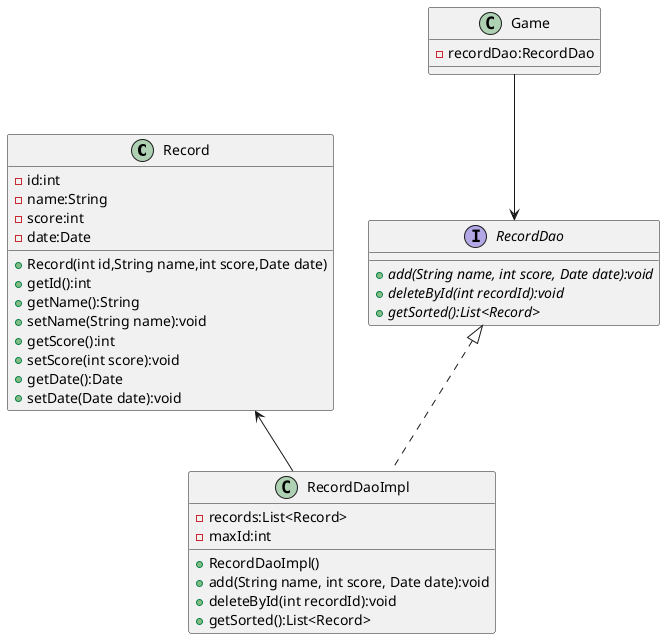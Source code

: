 @startuml
'https://plantuml.com/class-diagram

class Record{
    - id:int
    - name:String
    - score:int
    - date:Date
    + Record(int id,String name,int score,Date date)
    + getId():int
    + getName():String
    + setName(String name):void
    + getScore():int
    + setScore(int score):void
    + getDate():Date
    + setDate(Date date):void
}
interface RecordDao{
    + {abstract} add(String name, int score, Date date):void
    + {abstract} deleteById(int recordId):void
    + {abstract} getSorted():List<Record>
}
class RecordDaoImpl{
    - records:List<Record>
    - maxId:int
    + RecordDaoImpl()
    + add(String name, int score, Date date):void
    + deleteById(int recordId):void
    + getSorted():List<Record>
}
class Game{
    - recordDao:RecordDao
}

RecordDao <|.. RecordDaoImpl
Record <-- RecordDaoImpl
Game --> RecordDao


@enduml
